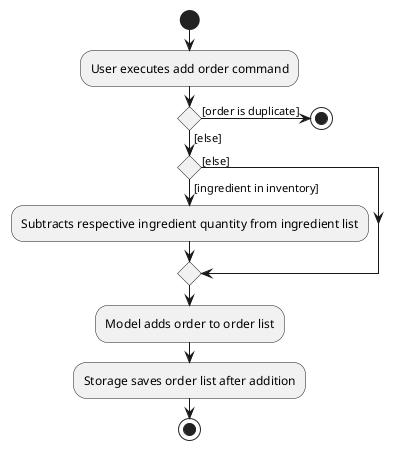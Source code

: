 @startuml
start
:User executes add order command;

if () then ([order is duplicate])
    stop
else ([else])
    if () then ([ingredient in inventory])
        :Subtracts respective ingredient quantity from ingredient list;
    else ([else])
    endif
endif

:Model adds order to order list;

:Storage saves order list after addition;
stop
@enduml
